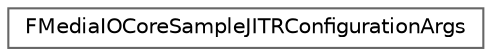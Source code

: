 digraph "Graphical Class Hierarchy"
{
 // INTERACTIVE_SVG=YES
 // LATEX_PDF_SIZE
  bgcolor="transparent";
  edge [fontname=Helvetica,fontsize=10,labelfontname=Helvetica,labelfontsize=10];
  node [fontname=Helvetica,fontsize=10,shape=box,height=0.2,width=0.4];
  rankdir="LR";
  Node0 [id="Node000000",label="FMediaIOCoreSampleJITRConfigurationArgs",height=0.2,width=0.4,color="grey40", fillcolor="white", style="filled",URL="$d1/d92/structFMediaIOCoreSampleJITRConfigurationArgs.html",tooltip="Used to setup JITR data for a sample."];
}
